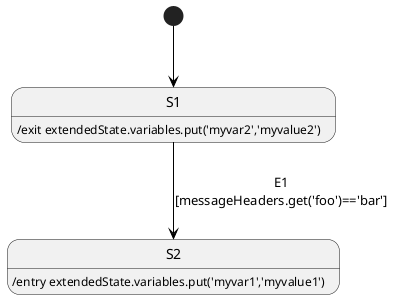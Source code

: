 @startuml
'https://plantuml.com/state-diagram

'hide description area for state without description
hide empty description

state S1
S1 : /exit extendedState.variables.put('myvar2','myvalue2')
state S2
S2 : /entry extendedState.variables.put('myvar1','myvalue1')


[*] -[#000000]-> S1
S1 -down[#000000]-> S2 : E1\n[messageHeaders.get('foo')=='bar']

@enduml